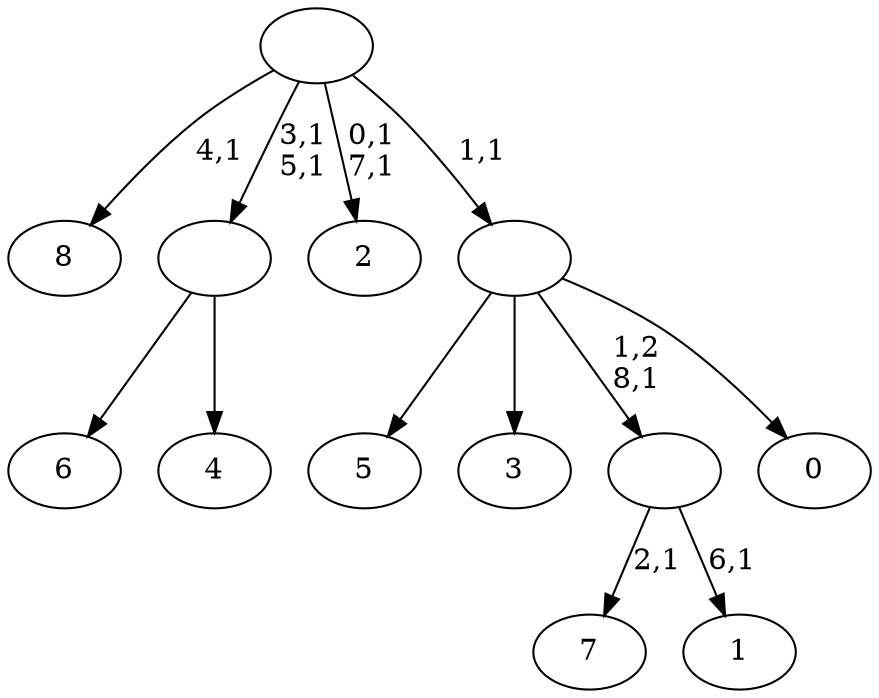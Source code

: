 digraph T {
	18 [label="8"]
	16 [label="7"]
	14 [label="6"]
	13 [label="5"]
	12 [label="4"]
	11 [label=""]
	9 [label="3"]
	8 [label="2"]
	5 [label="1"]
	3 [label=""]
	2 [label="0"]
	1 [label=""]
	0 [label=""]
	11 -> 14 [label=""]
	11 -> 12 [label=""]
	3 -> 5 [label="6,1"]
	3 -> 16 [label="2,1"]
	1 -> 13 [label=""]
	1 -> 9 [label=""]
	1 -> 3 [label="1,2\n8,1"]
	1 -> 2 [label=""]
	0 -> 8 [label="0,1\n7,1"]
	0 -> 11 [label="3,1\n5,1"]
	0 -> 18 [label="4,1"]
	0 -> 1 [label="1,1"]
}
